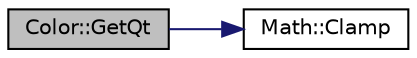 digraph "Color::GetQt"
{
 // LATEX_PDF_SIZE
  edge [fontname="Helvetica",fontsize="10",labelfontname="Helvetica",labelfontsize="10"];
  node [fontname="Helvetica",fontsize="10",shape=record];
  rankdir="LR";
  Node1 [label="Color::GetQt",height=0.2,width=0.4,color="black", fillcolor="grey75", style="filled", fontcolor="black",tooltip="Create a Qt color from a color."];
  Node1 -> Node2 [color="midnightblue",fontsize="10",style="solid",fontname="Helvetica"];
  Node2 [label="Math::Clamp",height=0.2,width=0.4,color="black", fillcolor="white", style="filled",URL="$class_math.html#a8280ba34865d3447cbad2aff6266fa0a",tooltip="Clamp a double value between two bounds."];
}
